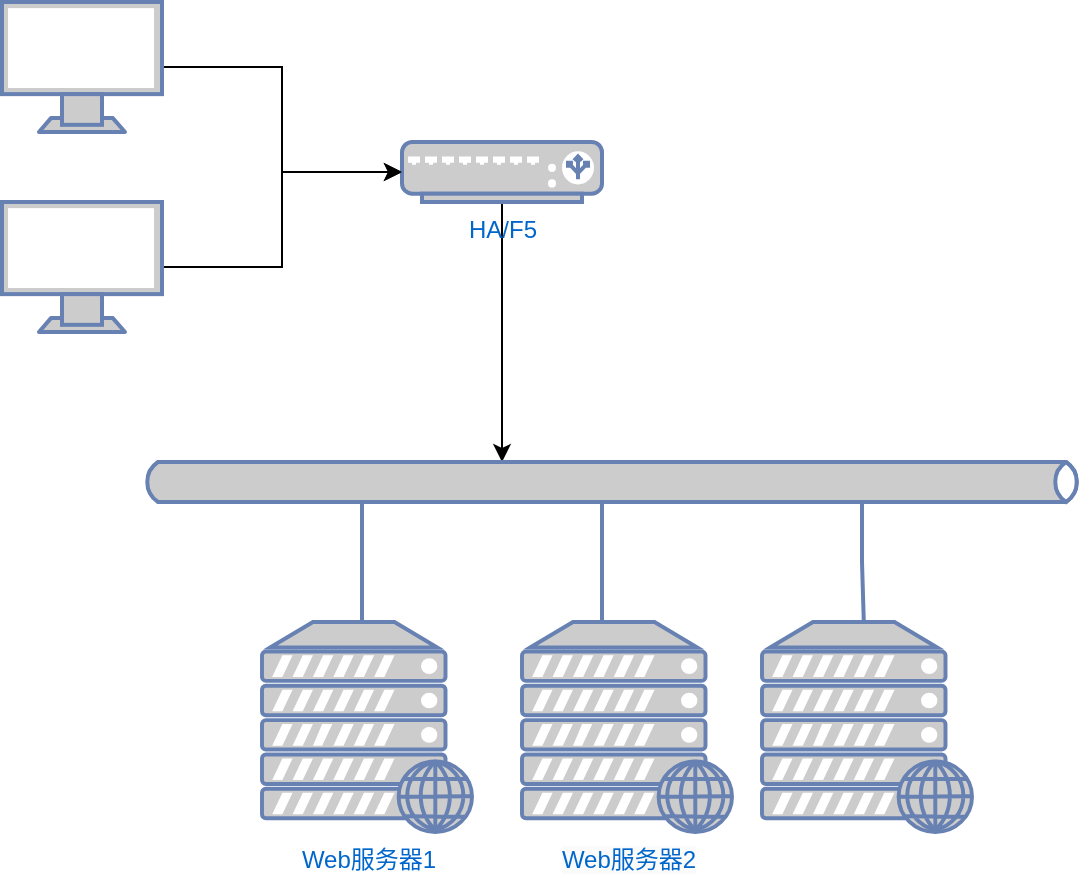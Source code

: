 <mxfile version="20.8.5" type="github">
  <diagram name="Page-1" id="55a83fd1-7818-8e21-69c5-c3457e3827bb">
    <mxGraphModel dx="1434" dy="764" grid="1" gridSize="10" guides="1" tooltips="1" connect="1" arrows="1" fold="1" page="1" pageScale="1" pageWidth="1100" pageHeight="850" background="none" math="0" shadow="0">
      <root>
        <mxCell id="0" />
        <mxCell id="1" parent="0" />
        <mxCell id="vt2SysgIoeSXbtuItaQj-5" style="edgeStyle=orthogonalEdgeStyle;rounded=0;orthogonalLoop=1;jettySize=auto;html=1;entryX=0;entryY=0.5;entryDx=0;entryDy=0;entryPerimeter=0;" edge="1" parent="1" source="vt2SysgIoeSXbtuItaQj-2" target="vt2SysgIoeSXbtuItaQj-3">
          <mxGeometry relative="1" as="geometry" />
        </mxCell>
        <mxCell id="vt2SysgIoeSXbtuItaQj-2" value="" style="fontColor=#0066CC;verticalAlign=top;verticalLabelPosition=bottom;labelPosition=center;align=center;html=1;outlineConnect=0;fillColor=#CCCCCC;strokeColor=#6881B3;gradientColor=none;gradientDirection=north;strokeWidth=2;shape=mxgraph.networks.monitor;" vertex="1" parent="1">
          <mxGeometry x="120" y="350" width="80" height="65" as="geometry" />
        </mxCell>
        <mxCell id="vt2SysgIoeSXbtuItaQj-26" style="edgeStyle=orthogonalEdgeStyle;rounded=0;orthogonalLoop=1;jettySize=auto;html=1;entryX=0.383;entryY=0;entryDx=0;entryDy=0;entryPerimeter=0;" edge="1" parent="1" source="vt2SysgIoeSXbtuItaQj-3" target="vt2SysgIoeSXbtuItaQj-15">
          <mxGeometry relative="1" as="geometry" />
        </mxCell>
        <mxCell id="vt2SysgIoeSXbtuItaQj-3" value="HA/F5" style="fontColor=#0066CC;verticalAlign=top;verticalLabelPosition=bottom;labelPosition=center;align=center;html=1;outlineConnect=0;fillColor=#CCCCCC;strokeColor=#6881B3;gradientColor=none;gradientDirection=north;strokeWidth=2;shape=mxgraph.networks.load_balancer;" vertex="1" parent="1">
          <mxGeometry x="320" y="320" width="100" height="30" as="geometry" />
        </mxCell>
        <mxCell id="vt2SysgIoeSXbtuItaQj-7" style="edgeStyle=orthogonalEdgeStyle;rounded=0;orthogonalLoop=1;jettySize=auto;html=1;entryX=0;entryY=0.5;entryDx=0;entryDy=0;entryPerimeter=0;" edge="1" parent="1" source="vt2SysgIoeSXbtuItaQj-6" target="vt2SysgIoeSXbtuItaQj-3">
          <mxGeometry relative="1" as="geometry" />
        </mxCell>
        <mxCell id="vt2SysgIoeSXbtuItaQj-6" value="" style="fontColor=#0066CC;verticalAlign=top;verticalLabelPosition=bottom;labelPosition=center;align=center;html=1;outlineConnect=0;fillColor=#CCCCCC;strokeColor=#6881B3;gradientColor=none;gradientDirection=north;strokeWidth=2;shape=mxgraph.networks.monitor;" vertex="1" parent="1">
          <mxGeometry x="120" y="250" width="80" height="65" as="geometry" />
        </mxCell>
        <mxCell id="vt2SysgIoeSXbtuItaQj-11" value="Web服务器1" style="fontColor=#0066CC;verticalAlign=top;verticalLabelPosition=bottom;labelPosition=center;align=center;html=1;outlineConnect=0;fillColor=#CCCCCC;strokeColor=#6881B3;gradientColor=none;gradientDirection=north;strokeWidth=2;shape=mxgraph.networks.web_server;" vertex="1" parent="1">
          <mxGeometry x="250" y="560" width="105" height="105" as="geometry" />
        </mxCell>
        <mxCell id="vt2SysgIoeSXbtuItaQj-12" value="&lt;span style=&quot;color: rgb(0, 102, 204); font-family: Helvetica; font-size: 12px; font-style: normal; font-variant-ligatures: normal; font-variant-caps: normal; font-weight: 400; letter-spacing: normal; orphans: 2; text-align: center; text-indent: 0px; text-transform: none; widows: 2; word-spacing: 0px; -webkit-text-stroke-width: 0px; background-color: rgb(251, 251, 251); text-decoration-thickness: initial; text-decoration-style: initial; text-decoration-color: initial; float: none; display: inline !important;&quot;&gt;Web服务器2&lt;/span&gt;" style="fontColor=#0066CC;verticalAlign=top;verticalLabelPosition=bottom;labelPosition=center;align=center;html=1;outlineConnect=0;fillColor=#CCCCCC;strokeColor=#6881B3;gradientColor=none;gradientDirection=north;strokeWidth=2;shape=mxgraph.networks.web_server;" vertex="1" parent="1">
          <mxGeometry x="380" y="560" width="105" height="105" as="geometry" />
        </mxCell>
        <mxCell id="vt2SysgIoeSXbtuItaQj-13" value="" style="fontColor=#0066CC;verticalAlign=top;verticalLabelPosition=bottom;labelPosition=center;align=center;html=1;outlineConnect=0;fillColor=#CCCCCC;strokeColor=#6881B3;gradientColor=none;gradientDirection=north;strokeWidth=2;shape=mxgraph.networks.web_server;" vertex="1" parent="1">
          <mxGeometry x="500" y="560" width="105" height="105" as="geometry" />
        </mxCell>
        <mxCell id="vt2SysgIoeSXbtuItaQj-15" value="" style="html=1;fillColor=#CCCCCC;strokeColor=#6881B3;gradientColor=none;gradientDirection=north;strokeWidth=2;shape=mxgraph.networks.bus;gradientColor=none;gradientDirection=north;fontColor=#ffffff;perimeter=backbonePerimeter;backboneSize=20;" vertex="1" parent="1">
          <mxGeometry x="190" y="480" width="470" height="20" as="geometry" />
        </mxCell>
        <mxCell id="vt2SysgIoeSXbtuItaQj-20" value="" style="strokeColor=#6881B3;edgeStyle=none;rounded=0;endArrow=none;html=1;strokeWidth=2;" edge="1" target="vt2SysgIoeSXbtuItaQj-15" parent="1">
          <mxGeometry relative="1" as="geometry">
            <mxPoint x="300" y="560" as="sourcePoint" />
          </mxGeometry>
        </mxCell>
        <mxCell id="vt2SysgIoeSXbtuItaQj-22" value="" style="strokeColor=#6881B3;edgeStyle=none;rounded=0;endArrow=none;html=1;strokeWidth=2;" edge="1" target="vt2SysgIoeSXbtuItaQj-15" parent="1">
          <mxGeometry relative="1" as="geometry">
            <mxPoint x="420" y="560" as="sourcePoint" />
          </mxGeometry>
        </mxCell>
        <mxCell id="vt2SysgIoeSXbtuItaQj-23" value="" style="strokeColor=#6881B3;edgeStyle=none;rounded=0;endArrow=none;html=1;strokeWidth=2;" edge="1" target="vt2SysgIoeSXbtuItaQj-15" parent="1" source="vt2SysgIoeSXbtuItaQj-13">
          <mxGeometry relative="1" as="geometry">
            <mxPoint x="480" y="560" as="sourcePoint" />
            <Array as="points">
              <mxPoint x="550" y="530" />
            </Array>
          </mxGeometry>
        </mxCell>
      </root>
    </mxGraphModel>
  </diagram>
</mxfile>

